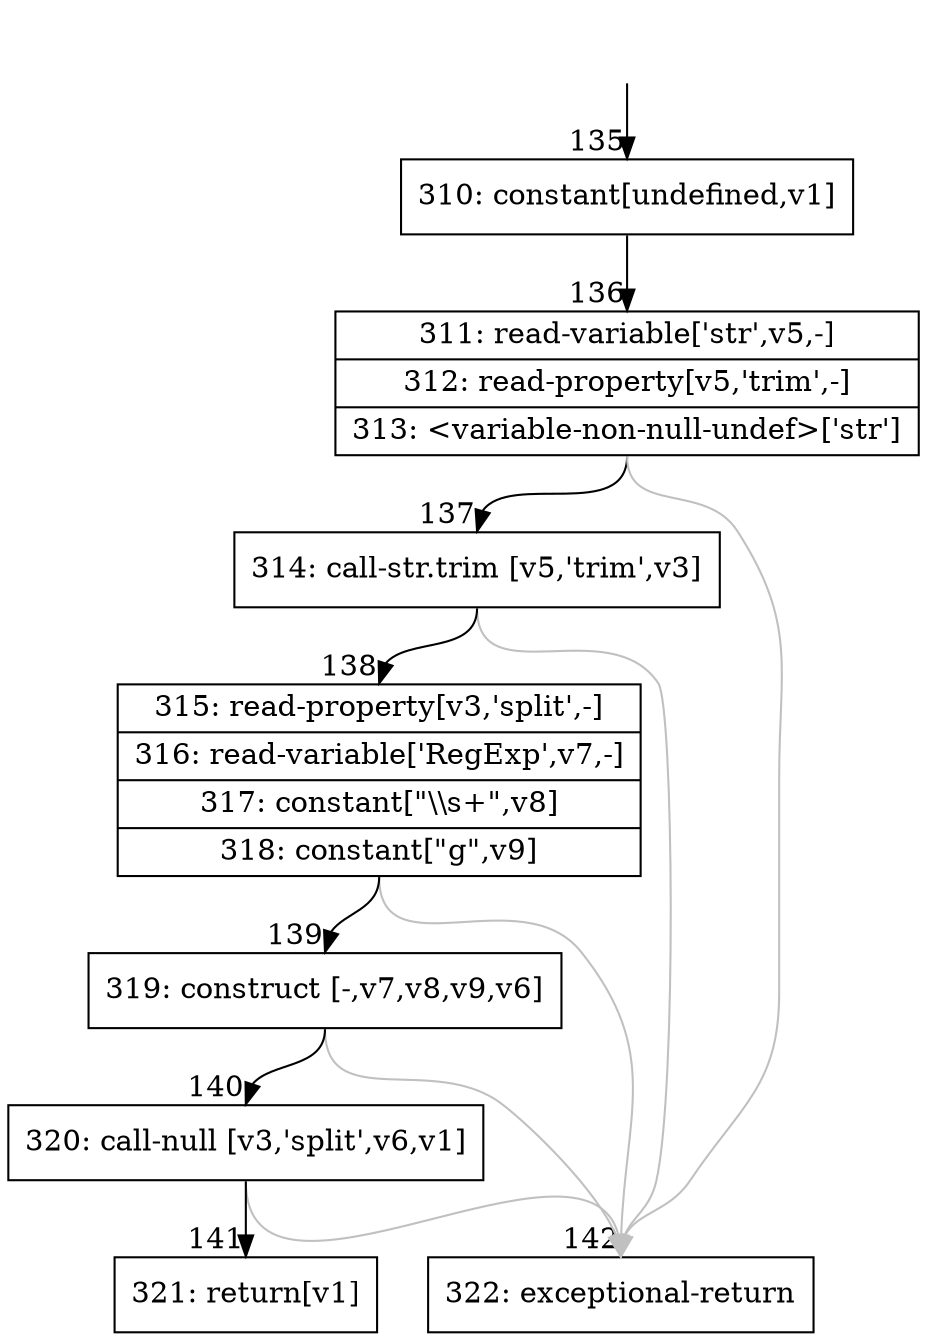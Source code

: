 digraph {
rankdir="TD"
BB_entry18[shape=none,label=""];
BB_entry18 -> BB135 [tailport=s, headport=n, headlabel="    135"]
BB135 [shape=record label="{310: constant[undefined,v1]}" ] 
BB135 -> BB136 [tailport=s, headport=n, headlabel="      136"]
BB136 [shape=record label="{311: read-variable['str',v5,-]|312: read-property[v5,'trim',-]|313: \<variable-non-null-undef\>['str']}" ] 
BB136 -> BB137 [tailport=s, headport=n, headlabel="      137"]
BB136 -> BB142 [tailport=s, headport=n, color=gray, headlabel="      142"]
BB137 [shape=record label="{314: call-str.trim [v5,'trim',v3]}" ] 
BB137 -> BB138 [tailport=s, headport=n, headlabel="      138"]
BB137 -> BB142 [tailport=s, headport=n, color=gray]
BB138 [shape=record label="{315: read-property[v3,'split',-]|316: read-variable['RegExp',v7,-]|317: constant[\"\\\\s+\",v8]|318: constant[\"g\",v9]}" ] 
BB138 -> BB139 [tailport=s, headport=n, headlabel="      139"]
BB138 -> BB142 [tailport=s, headport=n, color=gray]
BB139 [shape=record label="{319: construct [-,v7,v8,v9,v6]}" ] 
BB139 -> BB140 [tailport=s, headport=n, headlabel="      140"]
BB139 -> BB142 [tailport=s, headport=n, color=gray]
BB140 [shape=record label="{320: call-null [v3,'split',v6,v1]}" ] 
BB140 -> BB141 [tailport=s, headport=n, headlabel="      141"]
BB140 -> BB142 [tailport=s, headport=n, color=gray]
BB141 [shape=record label="{321: return[v1]}" ] 
BB142 [shape=record label="{322: exceptional-return}" ] 
//#$~ 217
}
